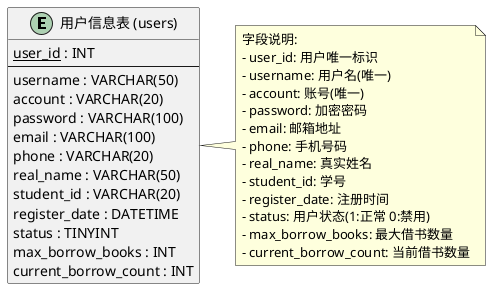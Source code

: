 @startuml 用户信息ER图

!define TABLE(name,desc) class name as "desc" << (T,#FFAAAA) >>
!define PRIMARY_KEY(x) <u>x</u>
!define FOREIGN_KEY(x) <i>x</i>

entity "用户信息表 (users)" as users {
  PRIMARY_KEY(user_id) : INT
  --
  username : VARCHAR(50)
  account : VARCHAR(20)
  password : VARCHAR(100)
  email : VARCHAR(100)
  phone : VARCHAR(20)
  real_name : VARCHAR(50)
  student_id : VARCHAR(20)
  register_date : DATETIME
  status : TINYINT
  max_borrow_books : INT
  current_borrow_count : INT
}

note right of users
  字段说明:
  - user_id: 用户唯一标识
  - username: 用户名(唯一)
  - account: 账号(唯一)
  - password: 加密密码
  - email: 邮箱地址
  - phone: 手机号码
  - real_name: 真实姓名
  - student_id: 学号
  - register_date: 注册时间
  - status: 用户状态(1:正常 0:禁用)
  - max_borrow_books: 最大借书数量
  - current_borrow_count: 当前借书数量
end note

@enduml
